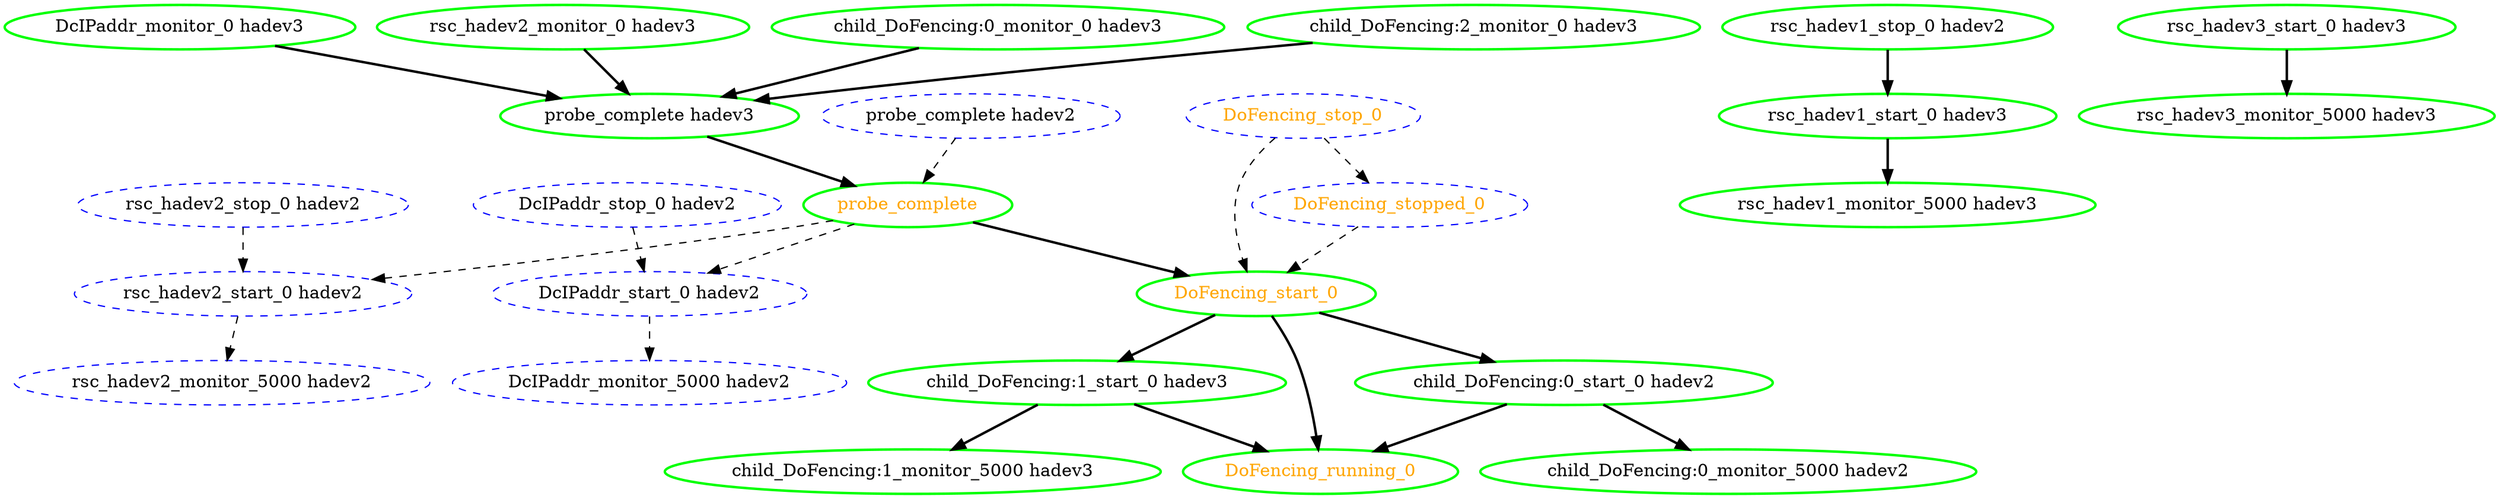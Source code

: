 digraph "g" {
	size = "30,30"
"rsc_hadev2_monitor_5000 hadev2" [ style="dashed" color="blue" fontcolor="black" ]
"DcIPaddr_monitor_5000 hadev2" [ style="dashed" color="blue" fontcolor="black" ]
"probe_complete" [ style=bold color="green" fontcolor="orange" ]
"probe_complete hadev2" [ style="dashed" color="blue" fontcolor="black" ]
"probe_complete hadev3" [ style=bold color="green" fontcolor="black" ]
"DcIPaddr_monitor_0 hadev3" [ style=bold color="green" fontcolor="black" ]
"rsc_hadev2_monitor_0 hadev3" [ style=bold color="green" fontcolor="black" ]
"child_DoFencing:0_monitor_0 hadev3" [ style=bold color="green" fontcolor="black" ]
"child_DoFencing:2_monitor_0 hadev3" [ style=bold color="green" fontcolor="black" ]
"DcIPaddr_stop_0 hadev2" [ style="dashed" color="blue" fontcolor="black" ]
"DcIPaddr_start_0 hadev2" [ style="dashed" color="blue" fontcolor="black" ]
"rsc_hadev1_stop_0 hadev2" [ style=bold color="green" fontcolor="black" ]
"rsc_hadev1_start_0 hadev3" [ style=bold color="green" fontcolor="black" ]
"rsc_hadev1_monitor_5000 hadev3" [ style=bold color="green" fontcolor="black" ]
"rsc_hadev2_stop_0 hadev2" [ style="dashed" color="blue" fontcolor="black" ]
"rsc_hadev2_start_0 hadev2" [ style="dashed" color="blue" fontcolor="black" ]
"rsc_hadev3_start_0 hadev3" [ style=bold color="green" fontcolor="black" ]
"rsc_hadev3_monitor_5000 hadev3" [ style=bold color="green" fontcolor="black" ]
"child_DoFencing:0_start_0 hadev2" [ style=bold color="green" fontcolor="black" ]
"child_DoFencing:0_monitor_5000 hadev2" [ style=bold color="green" fontcolor="black" ]
"child_DoFencing:1_start_0 hadev3" [ style=bold color="green" fontcolor="black" ]
"child_DoFencing:1_monitor_5000 hadev3" [ style=bold color="green" fontcolor="black" ]
"DoFencing_start_0" [ style=bold color="green" fontcolor="orange" ]
"DoFencing_running_0" [ style=bold color="green" fontcolor="orange" ]
"DoFencing_stop_0" [ style="dashed" color="blue" fontcolor="orange" ]
"DoFencing_stopped_0" [ style="dashed" color="blue" fontcolor="orange" ]
"rsc_hadev2_start_0 hadev2" -> "rsc_hadev2_monitor_5000 hadev2" [ style = dashed]
"DcIPaddr_start_0 hadev2" -> "DcIPaddr_monitor_5000 hadev2" [ style = dashed]
"probe_complete hadev2" -> "probe_complete" [ style = dashed]
"probe_complete hadev3" -> "probe_complete" [ style = bold]
"DcIPaddr_monitor_0 hadev3" -> "probe_complete hadev3" [ style = bold]
"rsc_hadev2_monitor_0 hadev3" -> "probe_complete hadev3" [ style = bold]
"child_DoFencing:0_monitor_0 hadev3" -> "probe_complete hadev3" [ style = bold]
"child_DoFencing:2_monitor_0 hadev3" -> "probe_complete hadev3" [ style = bold]
"probe_complete" -> "DcIPaddr_start_0 hadev2" [ style = dashed]
"DcIPaddr_stop_0 hadev2" -> "DcIPaddr_start_0 hadev2" [ style = dashed]
"rsc_hadev1_stop_0 hadev2" -> "rsc_hadev1_start_0 hadev3" [ style = bold]
"rsc_hadev1_start_0 hadev3" -> "rsc_hadev1_monitor_5000 hadev3" [ style = bold]
"probe_complete" -> "rsc_hadev2_start_0 hadev2" [ style = dashed]
"rsc_hadev2_stop_0 hadev2" -> "rsc_hadev2_start_0 hadev2" [ style = dashed]
"rsc_hadev3_start_0 hadev3" -> "rsc_hadev3_monitor_5000 hadev3" [ style = bold]
"DoFencing_start_0" -> "child_DoFencing:0_start_0 hadev2" [ style = bold]
"child_DoFencing:0_start_0 hadev2" -> "child_DoFencing:0_monitor_5000 hadev2" [ style = bold]
"DoFencing_start_0" -> "child_DoFencing:1_start_0 hadev3" [ style = bold]
"child_DoFencing:1_start_0 hadev3" -> "child_DoFencing:1_monitor_5000 hadev3" [ style = bold]
"probe_complete" -> "DoFencing_start_0" [ style = bold]
"DoFencing_stop_0" -> "DoFencing_start_0" [ style = dashed]
"DoFencing_stopped_0" -> "DoFencing_start_0" [ style = dashed]
"child_DoFencing:0_start_0 hadev2" -> "DoFencing_running_0" [ style = bold]
"child_DoFencing:1_start_0 hadev3" -> "DoFencing_running_0" [ style = bold]
"DoFencing_start_0" -> "DoFencing_running_0" [ style = bold]
"DoFencing_stop_0" -> "DoFencing_stopped_0" [ style = dashed]
}
